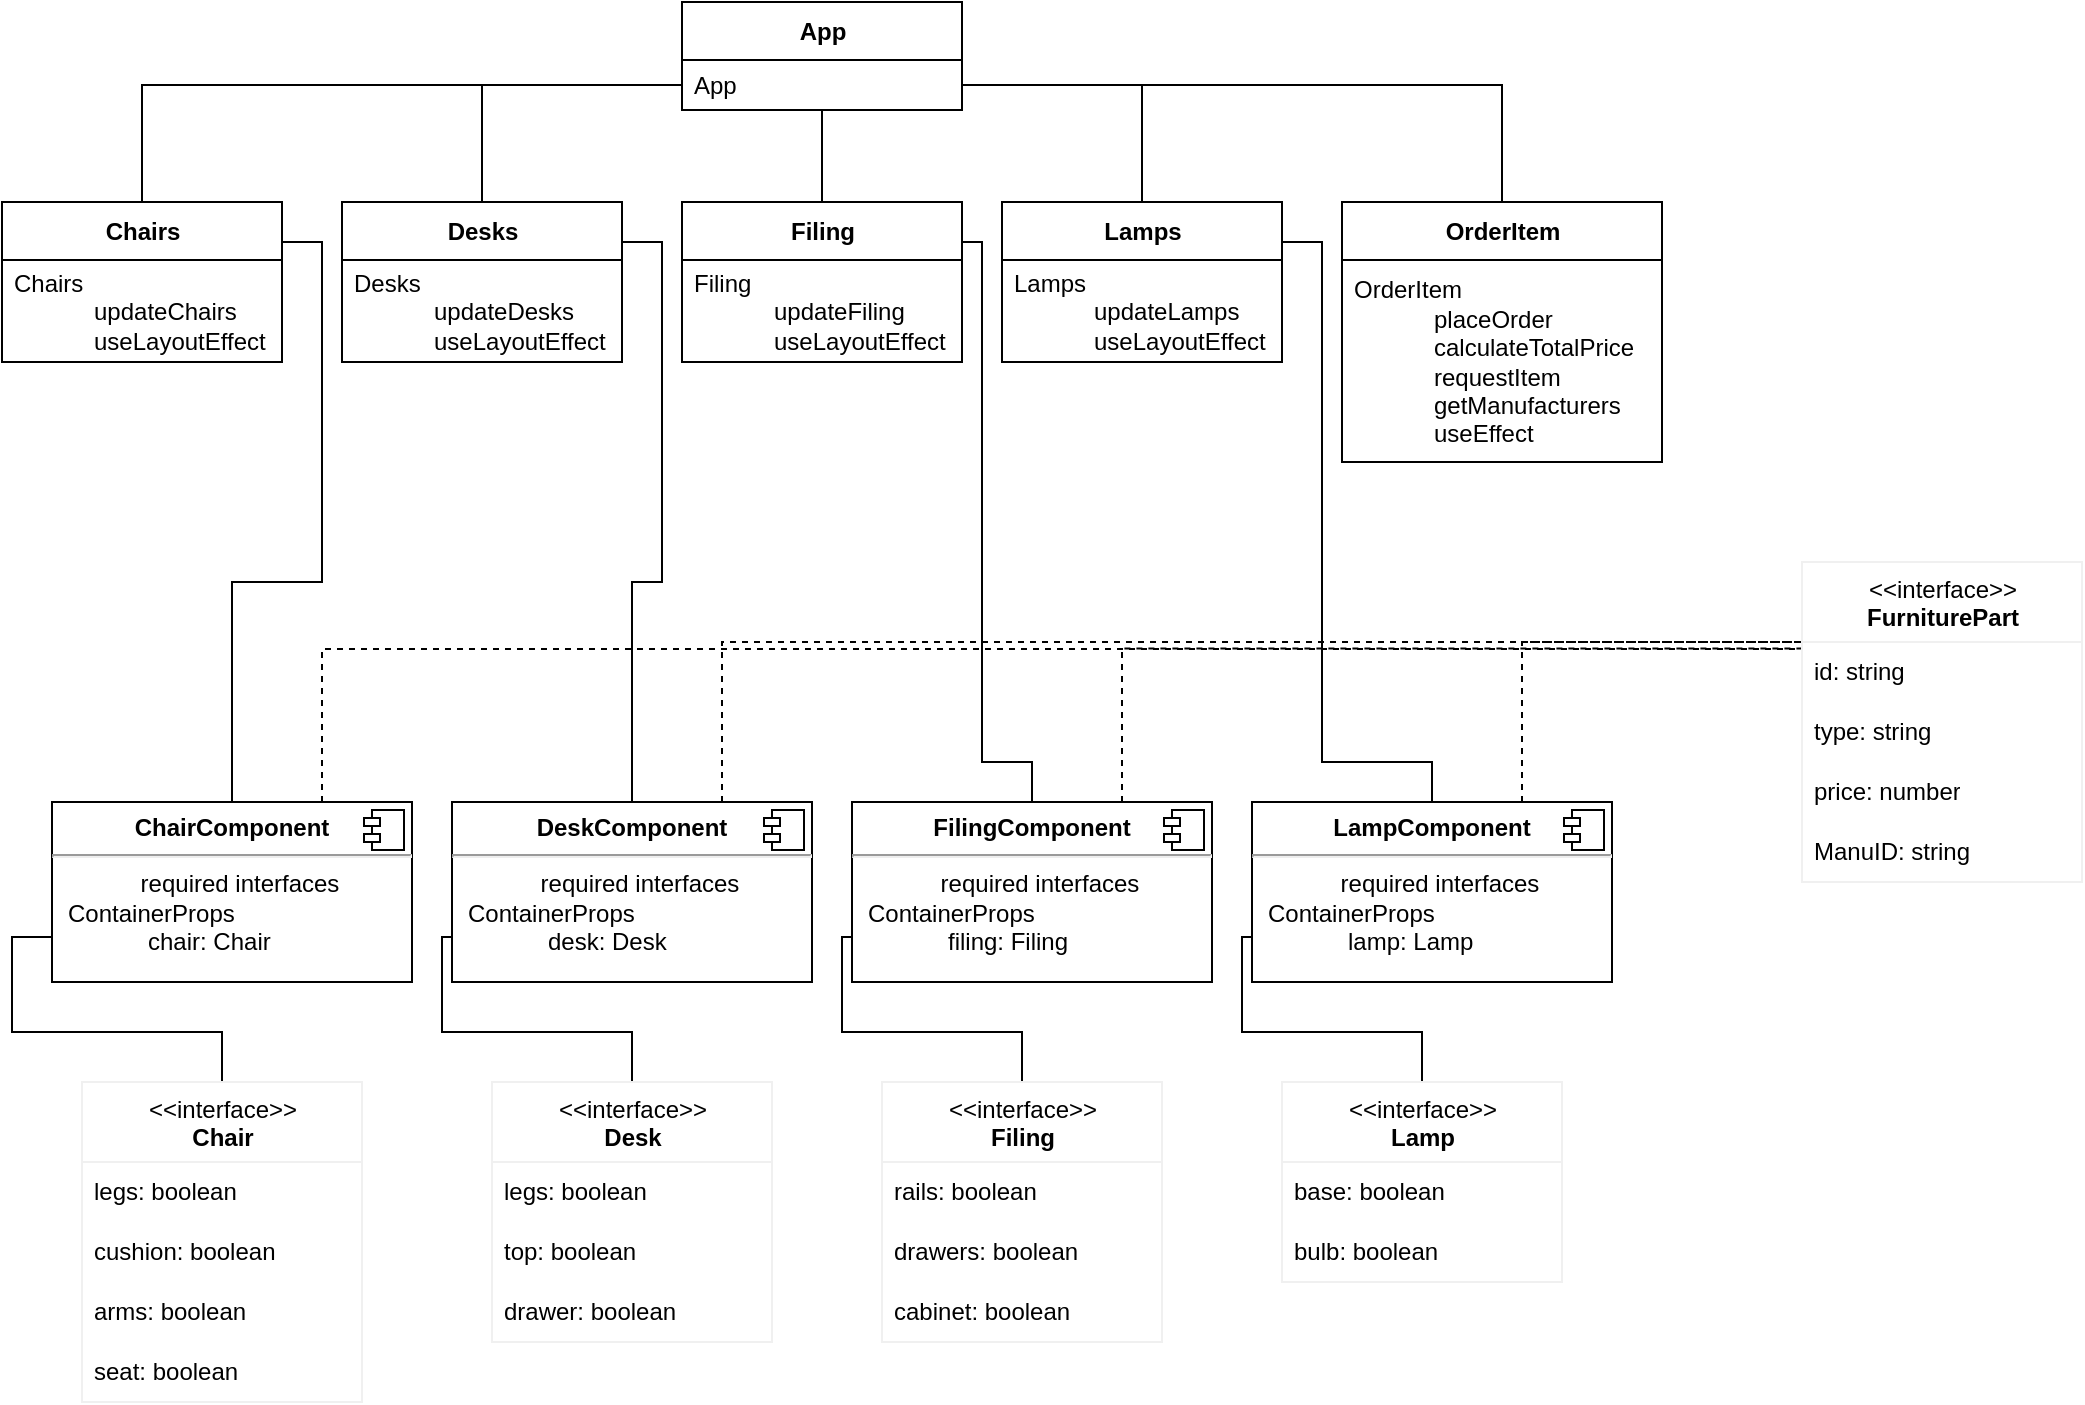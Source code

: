 <mxfile>
    <diagram id="pZJE2zc3Gk5svU_mCFSb" name="Page-1">
        <mxGraphModel dx="533" dy="473" grid="1" gridSize="10" guides="1" tooltips="1" connect="1" arrows="1" fold="1" page="1" pageScale="1" pageWidth="850" pageHeight="1100" math="0" shadow="0">
            <root>
                <mxCell id="0"/>
                <mxCell id="1" parent="0"/>
                <mxCell id="78" style="edgeStyle=orthogonalEdgeStyle;rounded=0;orthogonalLoop=1;jettySize=auto;html=1;exitX=0.5;exitY=1;exitDx=0;exitDy=0;entryX=0.5;entryY=0;entryDx=0;entryDy=0;endArrow=none;endFill=0;" edge="1" parent="1" source="2" target="47">
                    <mxGeometry relative="1" as="geometry"/>
                </mxCell>
                <mxCell id="2" value="App" style="swimlane;fontStyle=1;align=center;verticalAlign=middle;childLayout=stackLayout;horizontal=1;startSize=29;horizontalStack=0;resizeParent=1;resizeParentMax=0;resizeLast=0;collapsible=0;marginBottom=0;html=1;" parent="1" vertex="1">
                    <mxGeometry x="350" y="40" width="140" height="54" as="geometry"/>
                </mxCell>
                <mxCell id="4" value="App" style="text;html=1;strokeColor=none;fillColor=none;align=left;verticalAlign=middle;spacingLeft=4;spacingRight=4;overflow=hidden;rotatable=0;points=[[0,0.5],[1,0.5]];portConstraint=eastwest;" parent="2" vertex="1">
                    <mxGeometry y="29" width="140" height="25" as="geometry"/>
                </mxCell>
                <mxCell id="83" style="edgeStyle=orthogonalEdgeStyle;rounded=0;orthogonalLoop=1;jettySize=auto;html=1;exitX=0.5;exitY=0;exitDx=0;exitDy=0;entryX=1;entryY=0.25;entryDx=0;entryDy=0;endArrow=none;endFill=0;" edge="1" parent="1" source="15" target="42">
                    <mxGeometry relative="1" as="geometry"/>
                </mxCell>
                <mxCell id="90" style="edgeStyle=orthogonalEdgeStyle;rounded=0;orthogonalLoop=1;jettySize=auto;html=1;exitX=0.75;exitY=0;exitDx=0;exitDy=0;entryX=-0.015;entryY=0.118;entryDx=0;entryDy=0;entryPerimeter=0;dashed=1;endArrow=none;endFill=0;" edge="1" parent="1" source="15" target="56">
                    <mxGeometry relative="1" as="geometry"/>
                </mxCell>
                <mxCell id="92" style="edgeStyle=orthogonalEdgeStyle;rounded=0;orthogonalLoop=1;jettySize=auto;html=1;exitX=0;exitY=0.75;exitDx=0;exitDy=0;entryX=0.5;entryY=0;entryDx=0;entryDy=0;endArrow=none;endFill=0;" edge="1" parent="1" source="15" target="60">
                    <mxGeometry relative="1" as="geometry"/>
                </mxCell>
                <mxCell id="15" value="&lt;p style=&quot;margin: 0px ; margin-top: 6px ; text-align: center&quot;&gt;&lt;b&gt;ChairComponent&lt;/b&gt;&lt;/p&gt;&lt;hr&gt;&lt;p style=&quot;text-align: center ; margin: 0px 0px 0px 8px&quot;&gt;required interfaces&lt;/p&gt;&lt;p style=&quot;margin: 0px ; margin-left: 8px&quot;&gt;ContainerProps&lt;/p&gt;&lt;p style=&quot;margin: 0px ; margin-left: 8px&quot;&gt;&lt;blockquote style=&quot;margin: 0 0 0 40px ; border: none ; padding: 0px&quot;&gt;&lt;p style=&quot;margin: 0px ; margin-left: 8px&quot;&gt;chair: Chair&lt;/p&gt;&lt;/blockquote&gt;&lt;/p&gt;&lt;p style=&quot;margin: 0px ; margin-left: 8px&quot;&gt;&lt;br&gt;&lt;/p&gt;" style="align=left;overflow=fill;html=1;dropTarget=0;" vertex="1" parent="1">
                    <mxGeometry x="35" y="440" width="180" height="90" as="geometry"/>
                </mxCell>
                <mxCell id="16" value="" style="shape=component;jettyWidth=8;jettyHeight=4;" vertex="1" parent="15">
                    <mxGeometry x="1" width="20" height="20" relative="1" as="geometry">
                        <mxPoint x="-24" y="4" as="offset"/>
                    </mxGeometry>
                </mxCell>
                <mxCell id="84" style="edgeStyle=orthogonalEdgeStyle;rounded=0;orthogonalLoop=1;jettySize=auto;html=1;exitX=0.5;exitY=0;exitDx=0;exitDy=0;entryX=1;entryY=0.25;entryDx=0;entryDy=0;endArrow=none;endFill=0;" edge="1" parent="1" source="36" target="45">
                    <mxGeometry relative="1" as="geometry"/>
                </mxCell>
                <mxCell id="89" style="edgeStyle=orthogonalEdgeStyle;rounded=0;orthogonalLoop=1;jettySize=auto;html=1;exitX=0.75;exitY=0;exitDx=0;exitDy=0;entryX=0;entryY=0.25;entryDx=0;entryDy=0;dashed=1;endArrow=none;endFill=0;" edge="1" parent="1" source="36" target="55">
                    <mxGeometry relative="1" as="geometry"/>
                </mxCell>
                <mxCell id="93" style="edgeStyle=orthogonalEdgeStyle;rounded=0;orthogonalLoop=1;jettySize=auto;html=1;exitX=0;exitY=0.75;exitDx=0;exitDy=0;entryX=0.5;entryY=0;entryDx=0;entryDy=0;endArrow=none;endFill=0;" edge="1" parent="1" source="36" target="65">
                    <mxGeometry relative="1" as="geometry">
                        <Array as="points">
                            <mxPoint x="230" y="508"/>
                            <mxPoint x="230" y="555"/>
                            <mxPoint x="325" y="555"/>
                        </Array>
                    </mxGeometry>
                </mxCell>
                <mxCell id="36" value="&lt;p style=&quot;margin: 0px ; margin-top: 6px ; text-align: center&quot;&gt;&lt;b&gt;DeskComponent&lt;/b&gt;&lt;/p&gt;&lt;hr&gt;&lt;p style=&quot;text-align: center ; margin: 0px 0px 0px 8px&quot;&gt;required interfaces&lt;/p&gt;&lt;p style=&quot;margin: 0px ; margin-left: 8px&quot;&gt;ContainerProps&lt;/p&gt;&lt;p style=&quot;margin: 0px ; margin-left: 8px&quot;&gt;&lt;/p&gt;&lt;blockquote style=&quot;margin: 0 0 0 40px ; border: none ; padding: 0px&quot;&gt;&lt;p style=&quot;margin: 0px ; margin-left: 8px&quot;&gt;desk: Desk&lt;/p&gt;&lt;/blockquote&gt;&lt;p&gt;&lt;/p&gt;&lt;p style=&quot;margin: 0px ; margin-left: 8px&quot;&gt;&lt;br&gt;&lt;/p&gt;" style="align=left;overflow=fill;html=1;dropTarget=0;" vertex="1" parent="1">
                    <mxGeometry x="235" y="440" width="180" height="90" as="geometry"/>
                </mxCell>
                <mxCell id="37" value="" style="shape=component;jettyWidth=8;jettyHeight=4;" vertex="1" parent="36">
                    <mxGeometry x="1" width="20" height="20" relative="1" as="geometry">
                        <mxPoint x="-24" y="4" as="offset"/>
                    </mxGeometry>
                </mxCell>
                <mxCell id="85" style="edgeStyle=orthogonalEdgeStyle;rounded=0;orthogonalLoop=1;jettySize=auto;html=1;exitX=0.5;exitY=0;exitDx=0;exitDy=0;entryX=1;entryY=0.25;entryDx=0;entryDy=0;endArrow=none;endFill=0;" edge="1" parent="1" source="38" target="47">
                    <mxGeometry relative="1" as="geometry">
                        <Array as="points">
                            <mxPoint x="525" y="420"/>
                            <mxPoint x="500" y="420"/>
                            <mxPoint x="500" y="160"/>
                        </Array>
                    </mxGeometry>
                </mxCell>
                <mxCell id="88" style="edgeStyle=orthogonalEdgeStyle;rounded=0;orthogonalLoop=1;jettySize=auto;html=1;exitX=0.75;exitY=0;exitDx=0;exitDy=0;entryX=0.002;entryY=0.107;entryDx=0;entryDy=0;entryPerimeter=0;dashed=1;endArrow=none;endFill=0;" edge="1" parent="1" source="38" target="56">
                    <mxGeometry relative="1" as="geometry"/>
                </mxCell>
                <mxCell id="94" style="edgeStyle=orthogonalEdgeStyle;rounded=0;orthogonalLoop=1;jettySize=auto;html=1;exitX=0;exitY=0.75;exitDx=0;exitDy=0;entryX=0.5;entryY=0;entryDx=0;entryDy=0;endArrow=none;endFill=0;" edge="1" parent="1" source="38" target="70">
                    <mxGeometry relative="1" as="geometry">
                        <Array as="points">
                            <mxPoint x="430" y="508"/>
                            <mxPoint x="430" y="555"/>
                            <mxPoint x="520" y="555"/>
                        </Array>
                    </mxGeometry>
                </mxCell>
                <mxCell id="38" value="&lt;p style=&quot;margin: 0px ; margin-top: 6px ; text-align: center&quot;&gt;&lt;b&gt;FilingComponent&lt;/b&gt;&lt;/p&gt;&lt;hr&gt;&lt;p style=&quot;text-align: center ; margin: 0px 0px 0px 8px&quot;&gt;required interfaces&lt;/p&gt;&lt;p style=&quot;margin: 0px ; margin-left: 8px&quot;&gt;ContainerProps&lt;/p&gt;&lt;p style=&quot;margin: 0px ; margin-left: 8px&quot;&gt;&lt;/p&gt;&lt;blockquote style=&quot;margin: 0 0 0 40px ; border: none ; padding: 0px&quot;&gt;&lt;p style=&quot;margin: 0px ; margin-left: 8px&quot;&gt;filing: Filing&lt;/p&gt;&lt;/blockquote&gt;&lt;p&gt;&lt;/p&gt;&lt;p style=&quot;margin: 0px ; margin-left: 8px&quot;&gt;&lt;br&gt;&lt;/p&gt;" style="align=left;overflow=fill;html=1;dropTarget=0;" vertex="1" parent="1">
                    <mxGeometry x="435" y="440" width="180" height="90" as="geometry"/>
                </mxCell>
                <mxCell id="39" value="" style="shape=component;jettyWidth=8;jettyHeight=4;" vertex="1" parent="38">
                    <mxGeometry x="1" width="20" height="20" relative="1" as="geometry">
                        <mxPoint x="-24" y="4" as="offset"/>
                    </mxGeometry>
                </mxCell>
                <mxCell id="86" style="edgeStyle=orthogonalEdgeStyle;rounded=0;orthogonalLoop=1;jettySize=auto;html=1;exitX=0.5;exitY=0;exitDx=0;exitDy=0;entryX=1;entryY=0.25;entryDx=0;entryDy=0;endArrow=none;endFill=0;" edge="1" parent="1" source="40" target="49">
                    <mxGeometry relative="1" as="geometry">
                        <Array as="points">
                            <mxPoint x="725" y="420"/>
                            <mxPoint x="670" y="420"/>
                            <mxPoint x="670" y="160"/>
                        </Array>
                    </mxGeometry>
                </mxCell>
                <mxCell id="87" style="edgeStyle=orthogonalEdgeStyle;rounded=0;orthogonalLoop=1;jettySize=auto;html=1;exitX=0.75;exitY=0;exitDx=0;exitDy=0;entryX=0;entryY=0.25;entryDx=0;entryDy=0;endArrow=none;endFill=0;dashed=1;" edge="1" parent="1" source="40" target="55">
                    <mxGeometry relative="1" as="geometry"/>
                </mxCell>
                <mxCell id="40" value="&lt;p style=&quot;margin: 0px ; margin-top: 6px ; text-align: center&quot;&gt;&lt;b&gt;LampComponent&lt;/b&gt;&lt;/p&gt;&lt;hr&gt;&lt;p style=&quot;text-align: center ; margin: 0px 0px 0px 8px&quot;&gt;required interfaces&lt;/p&gt;&lt;p style=&quot;margin: 0px ; margin-left: 8px&quot;&gt;ContainerProps&lt;/p&gt;&lt;p style=&quot;margin: 0px ; margin-left: 8px&quot;&gt;&lt;/p&gt;&lt;blockquote style=&quot;margin: 0 0 0 40px ; border: none ; padding: 0px&quot;&gt;&lt;p style=&quot;margin: 0px ; margin-left: 8px&quot;&gt;lamp: Lamp&lt;/p&gt;&lt;/blockquote&gt;&lt;p&gt;&lt;/p&gt;&lt;p style=&quot;margin: 0px ; margin-left: 8px&quot;&gt;&lt;br&gt;&lt;/p&gt;" style="align=left;overflow=fill;html=1;dropTarget=0;" vertex="1" parent="1">
                    <mxGeometry x="635" y="440" width="180" height="90" as="geometry"/>
                </mxCell>
                <mxCell id="41" value="" style="shape=component;jettyWidth=8;jettyHeight=4;" vertex="1" parent="40">
                    <mxGeometry x="1" width="20" height="20" relative="1" as="geometry">
                        <mxPoint x="-24" y="4" as="offset"/>
                    </mxGeometry>
                </mxCell>
                <mxCell id="82" style="edgeStyle=orthogonalEdgeStyle;rounded=0;orthogonalLoop=1;jettySize=auto;html=1;exitX=0.5;exitY=0;exitDx=0;exitDy=0;entryX=0;entryY=0.5;entryDx=0;entryDy=0;endArrow=none;endFill=0;" edge="1" parent="1" source="42" target="4">
                    <mxGeometry relative="1" as="geometry"/>
                </mxCell>
                <mxCell id="42" value="Chairs" style="swimlane;fontStyle=1;align=center;verticalAlign=middle;childLayout=stackLayout;horizontal=1;startSize=29;horizontalStack=0;resizeParent=1;resizeParentMax=0;resizeLast=0;collapsible=0;marginBottom=0;html=1;" vertex="1" parent="1">
                    <mxGeometry x="10" y="140" width="140" height="80" as="geometry"/>
                </mxCell>
                <mxCell id="43" value="Chairs&lt;br&gt;&lt;blockquote style=&quot;margin: 0 0 0 40px ; border: none ; padding: 0px&quot;&gt;updateChairs&lt;/blockquote&gt;&lt;blockquote style=&quot;margin: 0 0 0 40px ; border: none ; padding: 0px&quot;&gt;useLayoutEffect&lt;/blockquote&gt;" style="text;html=1;strokeColor=none;fillColor=none;align=left;verticalAlign=middle;spacingLeft=4;spacingRight=4;overflow=hidden;rotatable=0;points=[[0,0.5],[1,0.5]];portConstraint=eastwest;" vertex="1" parent="42">
                    <mxGeometry y="29" width="140" height="51" as="geometry"/>
                </mxCell>
                <mxCell id="81" style="edgeStyle=orthogonalEdgeStyle;rounded=0;orthogonalLoop=1;jettySize=auto;html=1;exitX=0.5;exitY=0;exitDx=0;exitDy=0;entryX=0;entryY=0.5;entryDx=0;entryDy=0;endArrow=none;endFill=0;" edge="1" parent="1" source="45" target="4">
                    <mxGeometry relative="1" as="geometry"/>
                </mxCell>
                <mxCell id="45" value="Desks" style="swimlane;fontStyle=1;align=center;verticalAlign=middle;childLayout=stackLayout;horizontal=1;startSize=29;horizontalStack=0;resizeParent=1;resizeParentMax=0;resizeLast=0;collapsible=0;marginBottom=0;html=1;" vertex="1" parent="1">
                    <mxGeometry x="180" y="140" width="140" height="80" as="geometry"/>
                </mxCell>
                <mxCell id="46" value="Desks&lt;br&gt;&lt;blockquote style=&quot;margin: 0 0 0 40px ; border: none ; padding: 0px&quot;&gt;updateDesks&lt;/blockquote&gt;&lt;blockquote style=&quot;margin: 0 0 0 40px ; border: none ; padding: 0px&quot;&gt;useLayoutEffect&lt;/blockquote&gt;" style="text;html=1;strokeColor=none;fillColor=none;align=left;verticalAlign=middle;spacingLeft=4;spacingRight=4;overflow=hidden;rotatable=0;points=[[0,0.5],[1,0.5]];portConstraint=eastwest;" vertex="1" parent="45">
                    <mxGeometry y="29" width="140" height="51" as="geometry"/>
                </mxCell>
                <mxCell id="47" value="Filing" style="swimlane;fontStyle=1;align=center;verticalAlign=middle;childLayout=stackLayout;horizontal=1;startSize=29;horizontalStack=0;resizeParent=1;resizeParentMax=0;resizeLast=0;collapsible=0;marginBottom=0;html=1;" vertex="1" parent="1">
                    <mxGeometry x="350" y="140" width="140" height="80" as="geometry"/>
                </mxCell>
                <mxCell id="48" value="Filing&lt;br&gt;&lt;blockquote style=&quot;margin: 0 0 0 40px ; border: none ; padding: 0px&quot;&gt;updateFiling&lt;/blockquote&gt;&lt;blockquote style=&quot;margin: 0 0 0 40px ; border: none ; padding: 0px&quot;&gt;useLayoutEffect&lt;/blockquote&gt;" style="text;html=1;strokeColor=none;fillColor=none;align=left;verticalAlign=middle;spacingLeft=4;spacingRight=4;overflow=hidden;rotatable=0;points=[[0,0.5],[1,0.5]];portConstraint=eastwest;" vertex="1" parent="47">
                    <mxGeometry y="29" width="140" height="51" as="geometry"/>
                </mxCell>
                <mxCell id="79" style="edgeStyle=orthogonalEdgeStyle;rounded=0;orthogonalLoop=1;jettySize=auto;html=1;exitX=0.5;exitY=0;exitDx=0;exitDy=0;entryX=1;entryY=0.5;entryDx=0;entryDy=0;endArrow=none;endFill=0;" edge="1" parent="1" source="49" target="4">
                    <mxGeometry relative="1" as="geometry"/>
                </mxCell>
                <mxCell id="49" value="Lamps" style="swimlane;fontStyle=1;align=center;verticalAlign=middle;childLayout=stackLayout;horizontal=1;startSize=29;horizontalStack=0;resizeParent=1;resizeParentMax=0;resizeLast=0;collapsible=0;marginBottom=0;html=1;" vertex="1" parent="1">
                    <mxGeometry x="510" y="140" width="140" height="80" as="geometry"/>
                </mxCell>
                <mxCell id="50" value="Lamps&lt;br&gt;&lt;blockquote style=&quot;margin: 0 0 0 40px ; border: none ; padding: 0px&quot;&gt;updateLamps&lt;/blockquote&gt;&lt;blockquote style=&quot;margin: 0 0 0 40px ; border: none ; padding: 0px&quot;&gt;useLayoutEffect&lt;/blockquote&gt;" style="text;html=1;strokeColor=none;fillColor=none;align=left;verticalAlign=middle;spacingLeft=4;spacingRight=4;overflow=hidden;rotatable=0;points=[[0,0.5],[1,0.5]];portConstraint=eastwest;" vertex="1" parent="49">
                    <mxGeometry y="29" width="140" height="51" as="geometry"/>
                </mxCell>
                <mxCell id="80" style="edgeStyle=orthogonalEdgeStyle;rounded=0;orthogonalLoop=1;jettySize=auto;html=1;exitX=0.5;exitY=0;exitDx=0;exitDy=0;entryX=1;entryY=0.5;entryDx=0;entryDy=0;endArrow=none;endFill=0;" edge="1" parent="1" source="51" target="4">
                    <mxGeometry relative="1" as="geometry"/>
                </mxCell>
                <mxCell id="51" value="OrderItem" style="swimlane;fontStyle=1;align=center;verticalAlign=middle;childLayout=stackLayout;horizontal=1;startSize=29;horizontalStack=0;resizeParent=1;resizeParentMax=0;resizeLast=0;collapsible=0;marginBottom=0;html=1;" vertex="1" parent="1">
                    <mxGeometry x="680" y="140" width="160" height="130" as="geometry"/>
                </mxCell>
                <mxCell id="52" value="OrderItem&lt;br&gt;&lt;blockquote style=&quot;margin: 0 0 0 40px ; border: none ; padding: 0px&quot;&gt;placeOrder&lt;/blockquote&gt;&lt;blockquote style=&quot;margin: 0 0 0 40px ; border: none ; padding: 0px&quot;&gt;calculateTotalPrice&lt;/blockquote&gt;&lt;blockquote style=&quot;margin: 0 0 0 40px ; border: none ; padding: 0px&quot;&gt;requestItem&lt;/blockquote&gt;&lt;blockquote style=&quot;margin: 0 0 0 40px ; border: none ; padding: 0px&quot;&gt;getManufacturers&lt;/blockquote&gt;&lt;blockquote style=&quot;margin: 0 0 0 40px ; border: none ; padding: 0px&quot;&gt;useEffect&lt;/blockquote&gt;" style="text;html=1;strokeColor=none;fillColor=none;align=left;verticalAlign=middle;spacingLeft=4;spacingRight=4;overflow=hidden;rotatable=0;points=[[0,0.5],[1,0.5]];portConstraint=eastwest;" vertex="1" parent="51">
                    <mxGeometry y="29" width="160" height="101" as="geometry"/>
                </mxCell>
                <mxCell id="55" value="&amp;lt;&amp;lt;interface&amp;gt;&amp;gt;&lt;br&gt;&lt;b&gt;FurniturePart&lt;/b&gt;" style="swimlane;fontStyle=0;align=center;verticalAlign=top;childLayout=stackLayout;horizontal=1;startSize=40;horizontalStack=0;resizeParent=1;resizeParentMax=0;resizeLast=0;collapsible=0;marginBottom=0;html=1;strokeColor=#f0f0f0;" vertex="1" parent="1">
                    <mxGeometry x="910" y="320" width="140" height="160" as="geometry"/>
                </mxCell>
                <mxCell id="56" value="id: string" style="text;html=1;strokeColor=none;fillColor=none;align=left;verticalAlign=middle;spacingLeft=4;spacingRight=4;overflow=hidden;rotatable=0;points=[[0,0.5],[1,0.5]];portConstraint=eastwest;" vertex="1" parent="55">
                    <mxGeometry y="40" width="140" height="30" as="geometry"/>
                </mxCell>
                <mxCell id="57" value="type: string" style="text;html=1;strokeColor=none;fillColor=none;align=left;verticalAlign=middle;spacingLeft=4;spacingRight=4;overflow=hidden;rotatable=0;points=[[0,0.5],[1,0.5]];portConstraint=eastwest;" vertex="1" parent="55">
                    <mxGeometry y="70" width="140" height="30" as="geometry"/>
                </mxCell>
                <mxCell id="58" value="price: number" style="text;html=1;strokeColor=none;fillColor=none;align=left;verticalAlign=middle;spacingLeft=4;spacingRight=4;overflow=hidden;rotatable=0;points=[[0,0.5],[1,0.5]];portConstraint=eastwest;" vertex="1" parent="55">
                    <mxGeometry y="100" width="140" height="30" as="geometry"/>
                </mxCell>
                <mxCell id="59" value="ManuID: string" style="text;html=1;strokeColor=none;fillColor=none;align=left;verticalAlign=middle;spacingLeft=4;spacingRight=4;overflow=hidden;rotatable=0;points=[[0,0.5],[1,0.5]];portConstraint=eastwest;" vertex="1" parent="55">
                    <mxGeometry y="130" width="140" height="30" as="geometry"/>
                </mxCell>
                <mxCell id="60" value="&amp;lt;&amp;lt;interface&amp;gt;&amp;gt;&lt;br&gt;&lt;b&gt;Chair&lt;/b&gt;" style="swimlane;fontStyle=0;align=center;verticalAlign=top;childLayout=stackLayout;horizontal=1;startSize=40;horizontalStack=0;resizeParent=1;resizeParentMax=0;resizeLast=0;collapsible=0;marginBottom=0;html=1;strokeColor=#f0f0f0;" vertex="1" parent="1">
                    <mxGeometry x="50" y="580" width="140" height="160" as="geometry"/>
                </mxCell>
                <mxCell id="61" value="legs: boolean" style="text;html=1;strokeColor=none;fillColor=none;align=left;verticalAlign=middle;spacingLeft=4;spacingRight=4;overflow=hidden;rotatable=0;points=[[0,0.5],[1,0.5]];portConstraint=eastwest;" vertex="1" parent="60">
                    <mxGeometry y="40" width="140" height="30" as="geometry"/>
                </mxCell>
                <mxCell id="62" value="cushion: boolean" style="text;html=1;strokeColor=none;fillColor=none;align=left;verticalAlign=middle;spacingLeft=4;spacingRight=4;overflow=hidden;rotatable=0;points=[[0,0.5],[1,0.5]];portConstraint=eastwest;" vertex="1" parent="60">
                    <mxGeometry y="70" width="140" height="30" as="geometry"/>
                </mxCell>
                <mxCell id="63" value="arms: boolean" style="text;html=1;strokeColor=none;fillColor=none;align=left;verticalAlign=middle;spacingLeft=4;spacingRight=4;overflow=hidden;rotatable=0;points=[[0,0.5],[1,0.5]];portConstraint=eastwest;" vertex="1" parent="60">
                    <mxGeometry y="100" width="140" height="30" as="geometry"/>
                </mxCell>
                <mxCell id="64" value="seat: boolean" style="text;html=1;strokeColor=none;fillColor=none;align=left;verticalAlign=middle;spacingLeft=4;spacingRight=4;overflow=hidden;rotatable=0;points=[[0,0.5],[1,0.5]];portConstraint=eastwest;" vertex="1" parent="60">
                    <mxGeometry y="130" width="140" height="30" as="geometry"/>
                </mxCell>
                <mxCell id="65" value="&amp;lt;&amp;lt;interface&amp;gt;&amp;gt;&lt;br&gt;&lt;b&gt;Desk&lt;/b&gt;" style="swimlane;fontStyle=0;align=center;verticalAlign=top;childLayout=stackLayout;horizontal=1;startSize=40;horizontalStack=0;resizeParent=1;resizeParentMax=0;resizeLast=0;collapsible=0;marginBottom=0;html=1;strokeColor=#f0f0f0;" vertex="1" parent="1">
                    <mxGeometry x="255" y="580" width="140" height="130" as="geometry"/>
                </mxCell>
                <mxCell id="66" value="legs: boolean" style="text;html=1;strokeColor=none;fillColor=none;align=left;verticalAlign=middle;spacingLeft=4;spacingRight=4;overflow=hidden;rotatable=0;points=[[0,0.5],[1,0.5]];portConstraint=eastwest;" vertex="1" parent="65">
                    <mxGeometry y="40" width="140" height="30" as="geometry"/>
                </mxCell>
                <mxCell id="67" value="top: boolean" style="text;html=1;strokeColor=none;fillColor=none;align=left;verticalAlign=middle;spacingLeft=4;spacingRight=4;overflow=hidden;rotatable=0;points=[[0,0.5],[1,0.5]];portConstraint=eastwest;" vertex="1" parent="65">
                    <mxGeometry y="70" width="140" height="30" as="geometry"/>
                </mxCell>
                <mxCell id="68" value="drawer: boolean" style="text;html=1;strokeColor=none;fillColor=none;align=left;verticalAlign=middle;spacingLeft=4;spacingRight=4;overflow=hidden;rotatable=0;points=[[0,0.5],[1,0.5]];portConstraint=eastwest;" vertex="1" parent="65">
                    <mxGeometry y="100" width="140" height="30" as="geometry"/>
                </mxCell>
                <mxCell id="70" value="&amp;lt;&amp;lt;interface&amp;gt;&amp;gt;&lt;br&gt;&lt;b&gt;Filing&lt;/b&gt;" style="swimlane;fontStyle=0;align=center;verticalAlign=top;childLayout=stackLayout;horizontal=1;startSize=40;horizontalStack=0;resizeParent=1;resizeParentMax=0;resizeLast=0;collapsible=0;marginBottom=0;html=1;strokeColor=#f0f0f0;" vertex="1" parent="1">
                    <mxGeometry x="450" y="580" width="140" height="130" as="geometry"/>
                </mxCell>
                <mxCell id="71" value="rails: boolean" style="text;html=1;strokeColor=none;fillColor=none;align=left;verticalAlign=middle;spacingLeft=4;spacingRight=4;overflow=hidden;rotatable=0;points=[[0,0.5],[1,0.5]];portConstraint=eastwest;" vertex="1" parent="70">
                    <mxGeometry y="40" width="140" height="30" as="geometry"/>
                </mxCell>
                <mxCell id="72" value="drawers: boolean" style="text;html=1;strokeColor=none;fillColor=none;align=left;verticalAlign=middle;spacingLeft=4;spacingRight=4;overflow=hidden;rotatable=0;points=[[0,0.5],[1,0.5]];portConstraint=eastwest;" vertex="1" parent="70">
                    <mxGeometry y="70" width="140" height="30" as="geometry"/>
                </mxCell>
                <mxCell id="73" value="cabinet: boolean" style="text;html=1;strokeColor=none;fillColor=none;align=left;verticalAlign=middle;spacingLeft=4;spacingRight=4;overflow=hidden;rotatable=0;points=[[0,0.5],[1,0.5]];portConstraint=eastwest;" vertex="1" parent="70">
                    <mxGeometry y="100" width="140" height="30" as="geometry"/>
                </mxCell>
                <mxCell id="95" style="edgeStyle=orthogonalEdgeStyle;rounded=0;orthogonalLoop=1;jettySize=auto;html=1;exitX=0.5;exitY=0;exitDx=0;exitDy=0;entryX=0;entryY=0.75;entryDx=0;entryDy=0;endArrow=none;endFill=0;" edge="1" parent="1" source="74" target="40">
                    <mxGeometry relative="1" as="geometry">
                        <Array as="points">
                            <mxPoint x="720" y="555"/>
                            <mxPoint x="630" y="555"/>
                            <mxPoint x="630" y="508"/>
                        </Array>
                    </mxGeometry>
                </mxCell>
                <mxCell id="74" value="&amp;lt;&amp;lt;interface&amp;gt;&amp;gt;&lt;br&gt;&lt;b&gt;Lamp&lt;/b&gt;" style="swimlane;fontStyle=0;align=center;verticalAlign=top;childLayout=stackLayout;horizontal=1;startSize=40;horizontalStack=0;resizeParent=1;resizeParentMax=0;resizeLast=0;collapsible=0;marginBottom=0;html=1;strokeColor=#f0f0f0;" vertex="1" parent="1">
                    <mxGeometry x="650" y="580" width="140" height="100" as="geometry"/>
                </mxCell>
                <mxCell id="75" value="base: boolean" style="text;html=1;strokeColor=none;fillColor=none;align=left;verticalAlign=middle;spacingLeft=4;spacingRight=4;overflow=hidden;rotatable=0;points=[[0,0.5],[1,0.5]];portConstraint=eastwest;" vertex="1" parent="74">
                    <mxGeometry y="40" width="140" height="30" as="geometry"/>
                </mxCell>
                <mxCell id="76" value="bulb: boolean" style="text;html=1;strokeColor=none;fillColor=none;align=left;verticalAlign=middle;spacingLeft=4;spacingRight=4;overflow=hidden;rotatable=0;points=[[0,0.5],[1,0.5]];portConstraint=eastwest;" vertex="1" parent="74">
                    <mxGeometry y="70" width="140" height="30" as="geometry"/>
                </mxCell>
            </root>
        </mxGraphModel>
    </diagram>
</mxfile>
